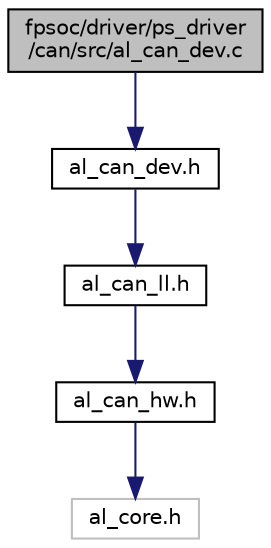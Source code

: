 digraph "fpsoc/driver/ps_driver/can/src/al_can_dev.c"
{
  edge [fontname="Helvetica",fontsize="10",labelfontname="Helvetica",labelfontsize="10"];
  node [fontname="Helvetica",fontsize="10",shape=record];
  Node0 [label="fpsoc/driver/ps_driver\l/can/src/al_can_dev.c",height=0.2,width=0.4,color="black", fillcolor="grey75", style="filled", fontcolor="black"];
  Node0 -> Node1 [color="midnightblue",fontsize="10",style="solid",fontname="Helvetica"];
  Node1 [label="al_can_dev.h",height=0.2,width=0.4,color="black", fillcolor="white", style="filled",URL="$al__can__dev_8h.html",tooltip="can device driver "];
  Node1 -> Node2 [color="midnightblue",fontsize="10",style="solid",fontname="Helvetica"];
  Node2 [label="al_can_ll.h",height=0.2,width=0.4,color="black", fillcolor="white", style="filled",URL="$al__can__ll_8h.html"];
  Node2 -> Node3 [color="midnightblue",fontsize="10",style="solid",fontname="Helvetica"];
  Node3 [label="al_can_hw.h",height=0.2,width=0.4,color="black", fillcolor="white", style="filled",URL="$al__can__hw_8h.html"];
  Node3 -> Node4 [color="midnightblue",fontsize="10",style="solid",fontname="Helvetica"];
  Node4 [label="al_core.h",height=0.2,width=0.4,color="grey75", fillcolor="white", style="filled"];
}
